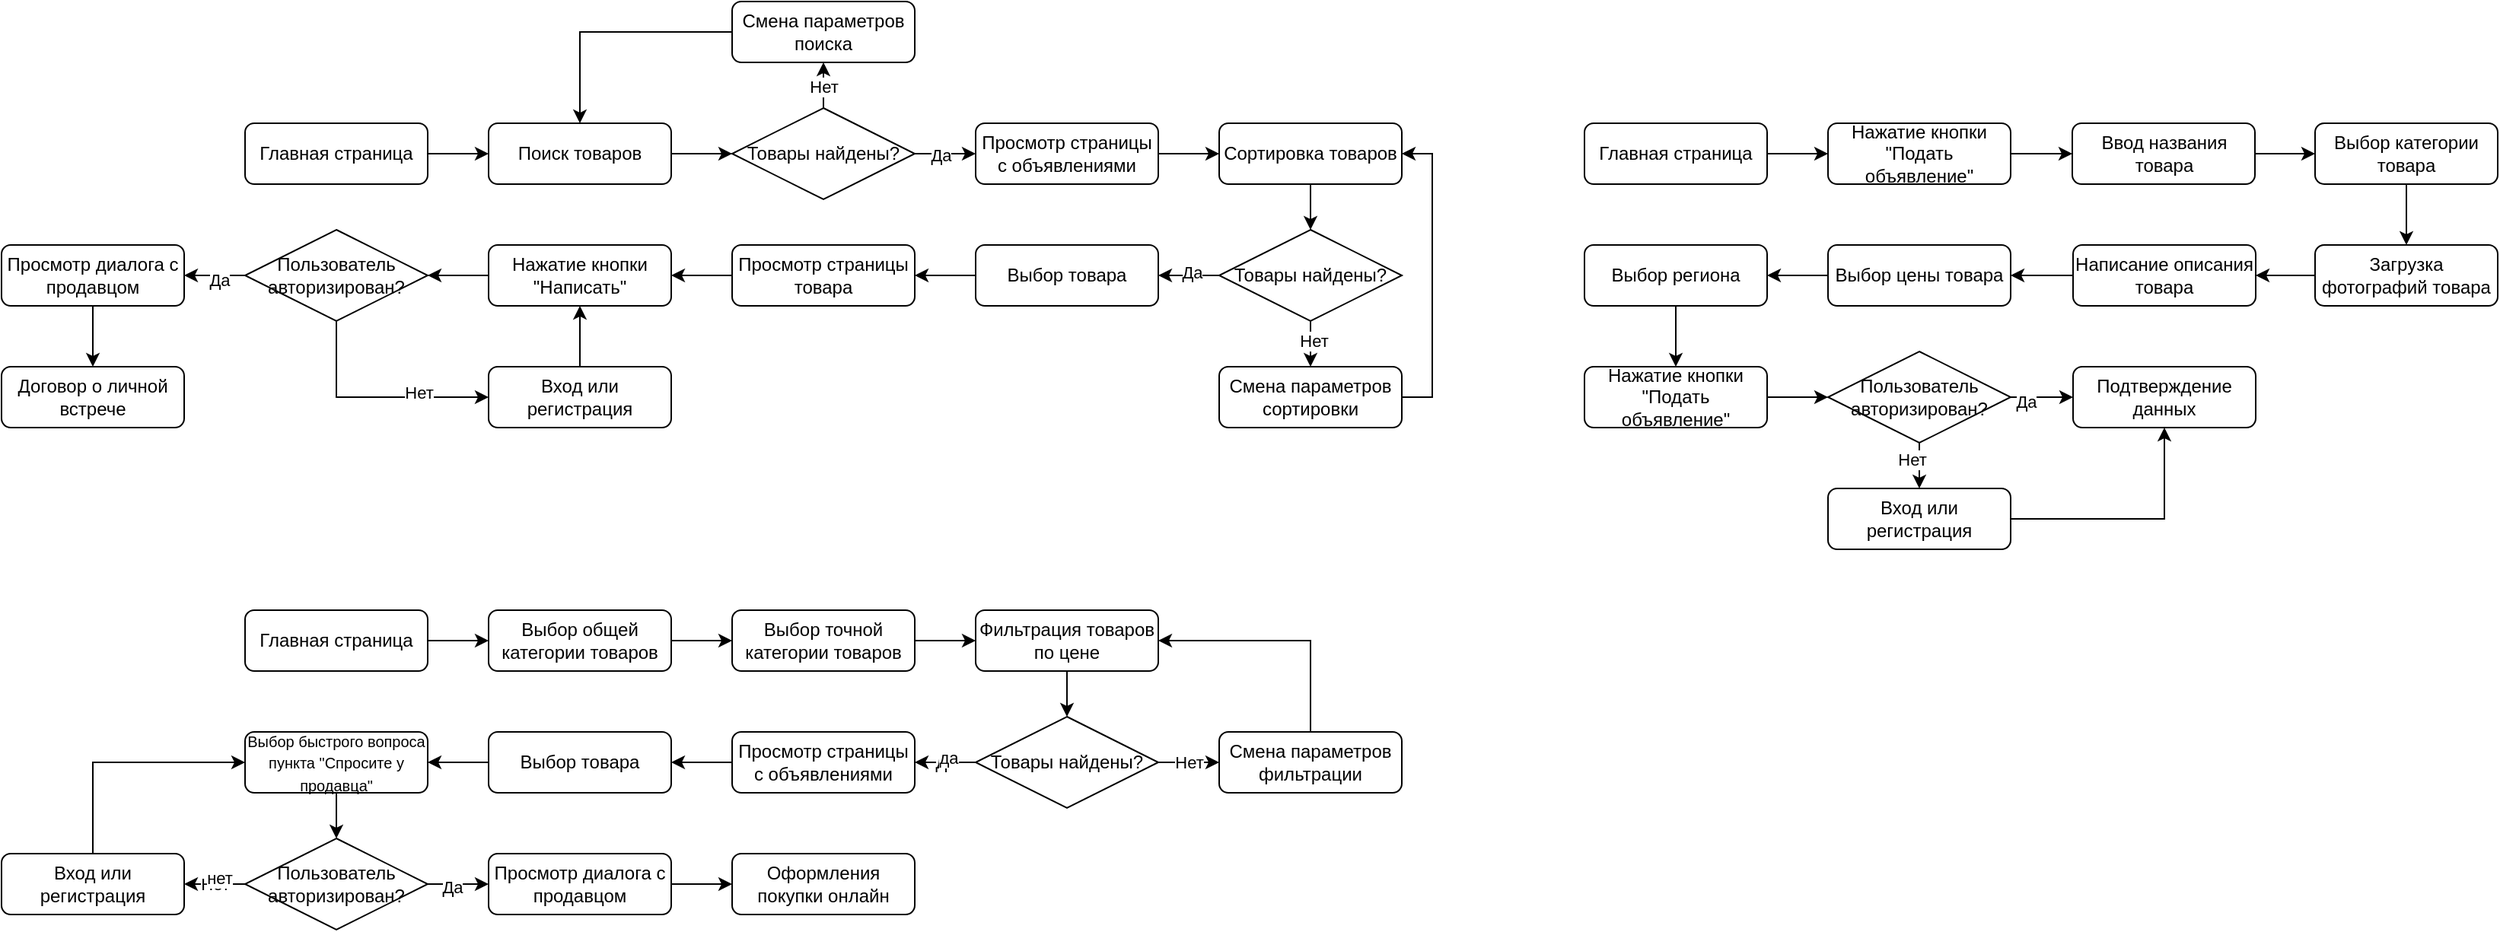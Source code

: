 <mxfile version="26.1.0">
  <diagram id="C5RBs43oDa-KdzZeNtuy" name="Page-1">
    <mxGraphModel dx="2062" dy="665" grid="1" gridSize="10" guides="1" tooltips="1" connect="1" arrows="1" fold="1" page="1" pageScale="1" pageWidth="827" pageHeight="1169" math="0" shadow="0">
      <root>
        <mxCell id="WIyWlLk6GJQsqaUBKTNV-0" />
        <mxCell id="WIyWlLk6GJQsqaUBKTNV-1" parent="WIyWlLk6GJQsqaUBKTNV-0" />
        <mxCell id="DlghnV1sn_fekvTvnl19-25" style="edgeStyle=orthogonalEdgeStyle;rounded=0;orthogonalLoop=1;jettySize=auto;html=1;exitX=1;exitY=0.5;exitDx=0;exitDy=0;entryX=0;entryY=0.5;entryDx=0;entryDy=0;" edge="1" parent="WIyWlLk6GJQsqaUBKTNV-1" source="WIyWlLk6GJQsqaUBKTNV-3" target="DlghnV1sn_fekvTvnl19-0">
          <mxGeometry relative="1" as="geometry" />
        </mxCell>
        <mxCell id="WIyWlLk6GJQsqaUBKTNV-3" value="Главная страница" style="rounded=1;whiteSpace=wrap;html=1;fontSize=12;glass=0;strokeWidth=1;shadow=0;" parent="WIyWlLk6GJQsqaUBKTNV-1" vertex="1">
          <mxGeometry x="40" y="360" width="120" height="40" as="geometry" />
        </mxCell>
        <mxCell id="DlghnV1sn_fekvTvnl19-35" style="edgeStyle=orthogonalEdgeStyle;rounded=0;orthogonalLoop=1;jettySize=auto;html=1;exitX=1;exitY=0.5;exitDx=0;exitDy=0;entryX=0;entryY=0.5;entryDx=0;entryDy=0;" edge="1" parent="WIyWlLk6GJQsqaUBKTNV-1" source="DlghnV1sn_fekvTvnl19-0" target="DlghnV1sn_fekvTvnl19-28">
          <mxGeometry relative="1" as="geometry" />
        </mxCell>
        <mxCell id="DlghnV1sn_fekvTvnl19-0" value="Поиск товаров" style="rounded=1;whiteSpace=wrap;html=1;fontSize=12;glass=0;strokeWidth=1;shadow=0;" vertex="1" parent="WIyWlLk6GJQsqaUBKTNV-1">
          <mxGeometry x="200" y="360" width="120" height="40" as="geometry" />
        </mxCell>
        <mxCell id="DlghnV1sn_fekvTvnl19-37" style="edgeStyle=orthogonalEdgeStyle;rounded=0;orthogonalLoop=1;jettySize=auto;html=1;exitX=1;exitY=0.5;exitDx=0;exitDy=0;entryX=0;entryY=0.5;entryDx=0;entryDy=0;" edge="1" parent="WIyWlLk6GJQsqaUBKTNV-1" source="DlghnV1sn_fekvTvnl19-1" target="DlghnV1sn_fekvTvnl19-2">
          <mxGeometry relative="1" as="geometry" />
        </mxCell>
        <mxCell id="DlghnV1sn_fekvTvnl19-1" value="Просмотр страницы с объявлениями" style="rounded=1;whiteSpace=wrap;html=1;fontSize=12;glass=0;strokeWidth=1;shadow=0;" vertex="1" parent="WIyWlLk6GJQsqaUBKTNV-1">
          <mxGeometry x="520" y="360" width="120" height="40" as="geometry" />
        </mxCell>
        <mxCell id="DlghnV1sn_fekvTvnl19-39" style="edgeStyle=orthogonalEdgeStyle;rounded=0;orthogonalLoop=1;jettySize=auto;html=1;exitX=0.5;exitY=1;exitDx=0;exitDy=0;entryX=0.5;entryY=0;entryDx=0;entryDy=0;" edge="1" parent="WIyWlLk6GJQsqaUBKTNV-1" source="DlghnV1sn_fekvTvnl19-2" target="DlghnV1sn_fekvTvnl19-38">
          <mxGeometry relative="1" as="geometry" />
        </mxCell>
        <mxCell id="DlghnV1sn_fekvTvnl19-2" value="Сортировка товаров" style="rounded=1;whiteSpace=wrap;html=1;fontSize=12;glass=0;strokeWidth=1;shadow=0;" vertex="1" parent="WIyWlLk6GJQsqaUBKTNV-1">
          <mxGeometry x="680" y="360" width="120" height="40" as="geometry" />
        </mxCell>
        <mxCell id="DlghnV1sn_fekvTvnl19-46" style="edgeStyle=orthogonalEdgeStyle;rounded=0;orthogonalLoop=1;jettySize=auto;html=1;exitX=0;exitY=0.5;exitDx=0;exitDy=0;entryX=1;entryY=0.5;entryDx=0;entryDy=0;" edge="1" parent="WIyWlLk6GJQsqaUBKTNV-1" source="DlghnV1sn_fekvTvnl19-3" target="DlghnV1sn_fekvTvnl19-4">
          <mxGeometry relative="1" as="geometry" />
        </mxCell>
        <mxCell id="DlghnV1sn_fekvTvnl19-3" value="Выбор товара" style="rounded=1;whiteSpace=wrap;html=1;fontSize=12;glass=0;strokeWidth=1;shadow=0;" vertex="1" parent="WIyWlLk6GJQsqaUBKTNV-1">
          <mxGeometry x="520" y="440" width="120" height="40" as="geometry" />
        </mxCell>
        <mxCell id="DlghnV1sn_fekvTvnl19-47" style="edgeStyle=orthogonalEdgeStyle;rounded=0;orthogonalLoop=1;jettySize=auto;html=1;exitX=0;exitY=0.5;exitDx=0;exitDy=0;entryX=1;entryY=0.5;entryDx=0;entryDy=0;" edge="1" parent="WIyWlLk6GJQsqaUBKTNV-1" source="DlghnV1sn_fekvTvnl19-4" target="DlghnV1sn_fekvTvnl19-6">
          <mxGeometry relative="1" as="geometry" />
        </mxCell>
        <mxCell id="DlghnV1sn_fekvTvnl19-4" value="Просмотр страницы товара" style="rounded=1;whiteSpace=wrap;html=1;fontSize=12;glass=0;strokeWidth=1;shadow=0;" vertex="1" parent="WIyWlLk6GJQsqaUBKTNV-1">
          <mxGeometry x="360" y="440" width="120" height="40" as="geometry" />
        </mxCell>
        <mxCell id="DlghnV1sn_fekvTvnl19-49" style="edgeStyle=orthogonalEdgeStyle;rounded=0;orthogonalLoop=1;jettySize=auto;html=1;exitX=0;exitY=0.5;exitDx=0;exitDy=0;entryX=1;entryY=0.5;entryDx=0;entryDy=0;" edge="1" parent="WIyWlLk6GJQsqaUBKTNV-1" source="DlghnV1sn_fekvTvnl19-6" target="DlghnV1sn_fekvTvnl19-48">
          <mxGeometry relative="1" as="geometry" />
        </mxCell>
        <mxCell id="DlghnV1sn_fekvTvnl19-6" value="Нажатие кнопки &quot;Написать&quot;" style="rounded=1;whiteSpace=wrap;html=1;fontSize=12;glass=0;strokeWidth=1;shadow=0;" vertex="1" parent="WIyWlLk6GJQsqaUBKTNV-1">
          <mxGeometry x="200" y="440" width="120" height="40" as="geometry" />
        </mxCell>
        <mxCell id="DlghnV1sn_fekvTvnl19-50" style="edgeStyle=orthogonalEdgeStyle;rounded=0;orthogonalLoop=1;jettySize=auto;html=1;exitX=0.5;exitY=0;exitDx=0;exitDy=0;entryX=0.5;entryY=1;entryDx=0;entryDy=0;" edge="1" parent="WIyWlLk6GJQsqaUBKTNV-1" source="DlghnV1sn_fekvTvnl19-7" target="DlghnV1sn_fekvTvnl19-6">
          <mxGeometry relative="1" as="geometry" />
        </mxCell>
        <mxCell id="DlghnV1sn_fekvTvnl19-7" value="Вход или регистрация" style="rounded=1;whiteSpace=wrap;html=1;fontSize=12;glass=0;strokeWidth=1;shadow=0;" vertex="1" parent="WIyWlLk6GJQsqaUBKTNV-1">
          <mxGeometry x="200" y="520" width="120" height="40" as="geometry" />
        </mxCell>
        <mxCell id="DlghnV1sn_fekvTvnl19-55" style="edgeStyle=orthogonalEdgeStyle;rounded=0;orthogonalLoop=1;jettySize=auto;html=1;exitX=0.5;exitY=1;exitDx=0;exitDy=0;entryX=0.5;entryY=0;entryDx=0;entryDy=0;" edge="1" parent="WIyWlLk6GJQsqaUBKTNV-1" source="DlghnV1sn_fekvTvnl19-10" target="DlghnV1sn_fekvTvnl19-11">
          <mxGeometry relative="1" as="geometry" />
        </mxCell>
        <mxCell id="DlghnV1sn_fekvTvnl19-10" value="Просмотр диалога с продавцом" style="rounded=1;whiteSpace=wrap;html=1;fontSize=12;glass=0;strokeWidth=1;shadow=0;" vertex="1" parent="WIyWlLk6GJQsqaUBKTNV-1">
          <mxGeometry x="-120" y="440" width="120" height="40" as="geometry" />
        </mxCell>
        <mxCell id="DlghnV1sn_fekvTvnl19-11" value="Договор о личной встрече" style="rounded=1;whiteSpace=wrap;html=1;fontSize=12;glass=0;strokeWidth=1;shadow=0;" vertex="1" parent="WIyWlLk6GJQsqaUBKTNV-1">
          <mxGeometry x="-120" y="520" width="120" height="40" as="geometry" />
        </mxCell>
        <mxCell id="DlghnV1sn_fekvTvnl19-31" style="edgeStyle=orthogonalEdgeStyle;rounded=0;orthogonalLoop=1;jettySize=auto;html=1;exitX=0.5;exitY=0;exitDx=0;exitDy=0;entryX=0.5;entryY=1;entryDx=0;entryDy=0;" edge="1" parent="WIyWlLk6GJQsqaUBKTNV-1" source="DlghnV1sn_fekvTvnl19-28" target="DlghnV1sn_fekvTvnl19-30">
          <mxGeometry relative="1" as="geometry" />
        </mxCell>
        <mxCell id="DlghnV1sn_fekvTvnl19-32" value="Нет" style="edgeLabel;html=1;align=center;verticalAlign=middle;resizable=0;points=[];" vertex="1" connectable="0" parent="DlghnV1sn_fekvTvnl19-31">
          <mxGeometry x="-0.04" relative="1" as="geometry">
            <mxPoint as="offset" />
          </mxGeometry>
        </mxCell>
        <mxCell id="DlghnV1sn_fekvTvnl19-33" style="edgeStyle=orthogonalEdgeStyle;rounded=0;orthogonalLoop=1;jettySize=auto;html=1;exitX=1;exitY=0.5;exitDx=0;exitDy=0;" edge="1" parent="WIyWlLk6GJQsqaUBKTNV-1" source="DlghnV1sn_fekvTvnl19-28" target="DlghnV1sn_fekvTvnl19-1">
          <mxGeometry relative="1" as="geometry" />
        </mxCell>
        <mxCell id="DlghnV1sn_fekvTvnl19-34" value="Да" style="edgeLabel;html=1;align=center;verticalAlign=middle;resizable=0;points=[];" vertex="1" connectable="0" parent="DlghnV1sn_fekvTvnl19-33">
          <mxGeometry x="-0.18" y="-1" relative="1" as="geometry">
            <mxPoint as="offset" />
          </mxGeometry>
        </mxCell>
        <mxCell id="DlghnV1sn_fekvTvnl19-28" value="Товары найдены?" style="rhombus;whiteSpace=wrap;html=1;" vertex="1" parent="WIyWlLk6GJQsqaUBKTNV-1">
          <mxGeometry x="360" y="350" width="120" height="60" as="geometry" />
        </mxCell>
        <mxCell id="DlghnV1sn_fekvTvnl19-36" style="edgeStyle=orthogonalEdgeStyle;rounded=0;orthogonalLoop=1;jettySize=auto;html=1;exitX=0;exitY=0.5;exitDx=0;exitDy=0;entryX=0.5;entryY=0;entryDx=0;entryDy=0;" edge="1" parent="WIyWlLk6GJQsqaUBKTNV-1" source="DlghnV1sn_fekvTvnl19-30" target="DlghnV1sn_fekvTvnl19-0">
          <mxGeometry relative="1" as="geometry" />
        </mxCell>
        <mxCell id="DlghnV1sn_fekvTvnl19-30" value="Смена параметров поиска" style="rounded=1;whiteSpace=wrap;html=1;fontSize=12;glass=0;strokeWidth=1;shadow=0;" vertex="1" parent="WIyWlLk6GJQsqaUBKTNV-1">
          <mxGeometry x="360" y="280" width="120" height="40" as="geometry" />
        </mxCell>
        <mxCell id="DlghnV1sn_fekvTvnl19-40" style="edgeStyle=orthogonalEdgeStyle;rounded=0;orthogonalLoop=1;jettySize=auto;html=1;exitX=0;exitY=0.5;exitDx=0;exitDy=0;entryX=1;entryY=0.5;entryDx=0;entryDy=0;" edge="1" parent="WIyWlLk6GJQsqaUBKTNV-1" source="DlghnV1sn_fekvTvnl19-38" target="DlghnV1sn_fekvTvnl19-3">
          <mxGeometry relative="1" as="geometry" />
        </mxCell>
        <mxCell id="DlghnV1sn_fekvTvnl19-41" value="Да" style="edgeLabel;html=1;align=center;verticalAlign=middle;resizable=0;points=[];" vertex="1" connectable="0" parent="DlghnV1sn_fekvTvnl19-40">
          <mxGeometry x="-0.07" y="-2" relative="1" as="geometry">
            <mxPoint as="offset" />
          </mxGeometry>
        </mxCell>
        <mxCell id="DlghnV1sn_fekvTvnl19-43" style="edgeStyle=orthogonalEdgeStyle;rounded=0;orthogonalLoop=1;jettySize=auto;html=1;exitX=0.5;exitY=1;exitDx=0;exitDy=0;entryX=0.5;entryY=0;entryDx=0;entryDy=0;" edge="1" parent="WIyWlLk6GJQsqaUBKTNV-1" source="DlghnV1sn_fekvTvnl19-38" target="DlghnV1sn_fekvTvnl19-42">
          <mxGeometry relative="1" as="geometry" />
        </mxCell>
        <mxCell id="DlghnV1sn_fekvTvnl19-44" value="Нет" style="edgeLabel;html=1;align=center;verticalAlign=middle;resizable=0;points=[];" vertex="1" connectable="0" parent="DlghnV1sn_fekvTvnl19-43">
          <mxGeometry x="-0.16" y="2" relative="1" as="geometry">
            <mxPoint as="offset" />
          </mxGeometry>
        </mxCell>
        <mxCell id="DlghnV1sn_fekvTvnl19-38" value="Товары найдены?" style="rhombus;whiteSpace=wrap;html=1;" vertex="1" parent="WIyWlLk6GJQsqaUBKTNV-1">
          <mxGeometry x="680" y="430" width="120" height="60" as="geometry" />
        </mxCell>
        <mxCell id="DlghnV1sn_fekvTvnl19-45" style="edgeStyle=orthogonalEdgeStyle;rounded=0;orthogonalLoop=1;jettySize=auto;html=1;exitX=1;exitY=0.5;exitDx=0;exitDy=0;entryX=1;entryY=0.5;entryDx=0;entryDy=0;" edge="1" parent="WIyWlLk6GJQsqaUBKTNV-1" source="DlghnV1sn_fekvTvnl19-42" target="DlghnV1sn_fekvTvnl19-2">
          <mxGeometry relative="1" as="geometry" />
        </mxCell>
        <mxCell id="DlghnV1sn_fekvTvnl19-42" value="Смена параметров сортировки" style="rounded=1;whiteSpace=wrap;html=1;fontSize=12;glass=0;strokeWidth=1;shadow=0;" vertex="1" parent="WIyWlLk6GJQsqaUBKTNV-1">
          <mxGeometry x="680" y="520" width="120" height="40" as="geometry" />
        </mxCell>
        <mxCell id="DlghnV1sn_fekvTvnl19-51" style="edgeStyle=orthogonalEdgeStyle;rounded=0;orthogonalLoop=1;jettySize=auto;html=1;exitX=0.5;exitY=1;exitDx=0;exitDy=0;entryX=0;entryY=0.5;entryDx=0;entryDy=0;" edge="1" parent="WIyWlLk6GJQsqaUBKTNV-1" source="DlghnV1sn_fekvTvnl19-48" target="DlghnV1sn_fekvTvnl19-7">
          <mxGeometry relative="1" as="geometry" />
        </mxCell>
        <mxCell id="DlghnV1sn_fekvTvnl19-52" value="Нет" style="edgeLabel;html=1;align=center;verticalAlign=middle;resizable=0;points=[];" vertex="1" connectable="0" parent="DlghnV1sn_fekvTvnl19-51">
          <mxGeometry x="0.379" y="3" relative="1" as="geometry">
            <mxPoint as="offset" />
          </mxGeometry>
        </mxCell>
        <mxCell id="DlghnV1sn_fekvTvnl19-54" style="edgeStyle=orthogonalEdgeStyle;rounded=0;orthogonalLoop=1;jettySize=auto;html=1;exitX=0;exitY=0.5;exitDx=0;exitDy=0;entryX=1;entryY=0.5;entryDx=0;entryDy=0;" edge="1" parent="WIyWlLk6GJQsqaUBKTNV-1" source="DlghnV1sn_fekvTvnl19-48" target="DlghnV1sn_fekvTvnl19-10">
          <mxGeometry relative="1" as="geometry" />
        </mxCell>
        <mxCell id="DlghnV1sn_fekvTvnl19-56" value="Да" style="edgeLabel;html=1;align=center;verticalAlign=middle;resizable=0;points=[];" vertex="1" connectable="0" parent="DlghnV1sn_fekvTvnl19-54">
          <mxGeometry x="-0.159" y="3" relative="1" as="geometry">
            <mxPoint as="offset" />
          </mxGeometry>
        </mxCell>
        <mxCell id="DlghnV1sn_fekvTvnl19-48" value="Пользователь авторизирован?" style="rhombus;whiteSpace=wrap;html=1;" vertex="1" parent="WIyWlLk6GJQsqaUBKTNV-1">
          <mxGeometry x="40" y="430" width="120" height="60" as="geometry" />
        </mxCell>
        <mxCell id="DlghnV1sn_fekvTvnl19-73" style="edgeStyle=orthogonalEdgeStyle;rounded=0;orthogonalLoop=1;jettySize=auto;html=1;exitX=1;exitY=0.5;exitDx=0;exitDy=0;entryX=0;entryY=0.5;entryDx=0;entryDy=0;" edge="1" parent="WIyWlLk6GJQsqaUBKTNV-1" source="DlghnV1sn_fekvTvnl19-57" target="DlghnV1sn_fekvTvnl19-58">
          <mxGeometry relative="1" as="geometry" />
        </mxCell>
        <mxCell id="DlghnV1sn_fekvTvnl19-57" value="Главная страница" style="rounded=1;whiteSpace=wrap;html=1;fontSize=12;glass=0;strokeWidth=1;shadow=0;" vertex="1" parent="WIyWlLk6GJQsqaUBKTNV-1">
          <mxGeometry x="40" y="680" width="120" height="40" as="geometry" />
        </mxCell>
        <mxCell id="DlghnV1sn_fekvTvnl19-74" style="edgeStyle=orthogonalEdgeStyle;rounded=0;orthogonalLoop=1;jettySize=auto;html=1;exitX=1;exitY=0.5;exitDx=0;exitDy=0;entryX=0;entryY=0.5;entryDx=0;entryDy=0;" edge="1" parent="WIyWlLk6GJQsqaUBKTNV-1" source="DlghnV1sn_fekvTvnl19-58" target="DlghnV1sn_fekvTvnl19-59">
          <mxGeometry relative="1" as="geometry" />
        </mxCell>
        <mxCell id="DlghnV1sn_fekvTvnl19-58" value="Выбор общей категории товаров" style="rounded=1;whiteSpace=wrap;html=1;fontSize=12;glass=0;strokeWidth=1;shadow=0;" vertex="1" parent="WIyWlLk6GJQsqaUBKTNV-1">
          <mxGeometry x="200" y="680" width="120" height="40" as="geometry" />
        </mxCell>
        <mxCell id="DlghnV1sn_fekvTvnl19-75" style="edgeStyle=orthogonalEdgeStyle;rounded=0;orthogonalLoop=1;jettySize=auto;html=1;exitX=1;exitY=0.5;exitDx=0;exitDy=0;entryX=0;entryY=0.5;entryDx=0;entryDy=0;" edge="1" parent="WIyWlLk6GJQsqaUBKTNV-1" source="DlghnV1sn_fekvTvnl19-59" target="DlghnV1sn_fekvTvnl19-61">
          <mxGeometry relative="1" as="geometry" />
        </mxCell>
        <mxCell id="DlghnV1sn_fekvTvnl19-59" value="Выбор точной категории товаров" style="rounded=1;whiteSpace=wrap;html=1;fontSize=12;glass=0;strokeWidth=1;shadow=0;" vertex="1" parent="WIyWlLk6GJQsqaUBKTNV-1">
          <mxGeometry x="360" y="680" width="120" height="40" as="geometry" />
        </mxCell>
        <mxCell id="DlghnV1sn_fekvTvnl19-76" style="edgeStyle=orthogonalEdgeStyle;rounded=0;orthogonalLoop=1;jettySize=auto;html=1;exitX=0.5;exitY=1;exitDx=0;exitDy=0;entryX=0.5;entryY=0;entryDx=0;entryDy=0;" edge="1" parent="WIyWlLk6GJQsqaUBKTNV-1" source="DlghnV1sn_fekvTvnl19-61" target="DlghnV1sn_fekvTvnl19-62">
          <mxGeometry relative="1" as="geometry" />
        </mxCell>
        <mxCell id="DlghnV1sn_fekvTvnl19-61" value="Фильтрация товаров по цене" style="rounded=1;whiteSpace=wrap;html=1;fontSize=12;glass=0;strokeWidth=1;shadow=0;" vertex="1" parent="WIyWlLk6GJQsqaUBKTNV-1">
          <mxGeometry x="520" y="680" width="120" height="40" as="geometry" />
        </mxCell>
        <mxCell id="DlghnV1sn_fekvTvnl19-77" value="Нет" style="edgeStyle=orthogonalEdgeStyle;rounded=0;orthogonalLoop=1;jettySize=auto;html=1;exitX=1;exitY=0.5;exitDx=0;exitDy=0;entryX=0;entryY=0.5;entryDx=0;entryDy=0;" edge="1" parent="WIyWlLk6GJQsqaUBKTNV-1" source="DlghnV1sn_fekvTvnl19-62" target="DlghnV1sn_fekvTvnl19-63">
          <mxGeometry relative="1" as="geometry" />
        </mxCell>
        <mxCell id="DlghnV1sn_fekvTvnl19-79" value="Да" style="edgeStyle=orthogonalEdgeStyle;rounded=0;orthogonalLoop=1;jettySize=auto;html=1;exitX=0;exitY=0.5;exitDx=0;exitDy=0;" edge="1" parent="WIyWlLk6GJQsqaUBKTNV-1" source="DlghnV1sn_fekvTvnl19-62" target="DlghnV1sn_fekvTvnl19-66">
          <mxGeometry relative="1" as="geometry" />
        </mxCell>
        <mxCell id="DlghnV1sn_fekvTvnl19-80" value="да" style="edgeLabel;html=1;align=center;verticalAlign=middle;resizable=0;points=[];" vertex="1" connectable="0" parent="DlghnV1sn_fekvTvnl19-79">
          <mxGeometry x="-0.029" y="-3" relative="1" as="geometry">
            <mxPoint x="1" as="offset" />
          </mxGeometry>
        </mxCell>
        <mxCell id="DlghnV1sn_fekvTvnl19-62" value="Товары найдены?" style="rhombus;whiteSpace=wrap;html=1;" vertex="1" parent="WIyWlLk6GJQsqaUBKTNV-1">
          <mxGeometry x="520" y="750" width="120" height="60" as="geometry" />
        </mxCell>
        <mxCell id="DlghnV1sn_fekvTvnl19-78" style="edgeStyle=orthogonalEdgeStyle;rounded=0;orthogonalLoop=1;jettySize=auto;html=1;exitX=0.5;exitY=0;exitDx=0;exitDy=0;entryX=1;entryY=0.5;entryDx=0;entryDy=0;" edge="1" parent="WIyWlLk6GJQsqaUBKTNV-1" source="DlghnV1sn_fekvTvnl19-63" target="DlghnV1sn_fekvTvnl19-61">
          <mxGeometry relative="1" as="geometry" />
        </mxCell>
        <mxCell id="DlghnV1sn_fekvTvnl19-63" value="Смена параметров фильтрации" style="rounded=1;whiteSpace=wrap;html=1;fontSize=12;glass=0;strokeWidth=1;shadow=0;" vertex="1" parent="WIyWlLk6GJQsqaUBKTNV-1">
          <mxGeometry x="680" y="760" width="120" height="40" as="geometry" />
        </mxCell>
        <mxCell id="DlghnV1sn_fekvTvnl19-81" style="edgeStyle=orthogonalEdgeStyle;rounded=0;orthogonalLoop=1;jettySize=auto;html=1;exitX=0;exitY=0.5;exitDx=0;exitDy=0;entryX=1;entryY=0.5;entryDx=0;entryDy=0;" edge="1" parent="WIyWlLk6GJQsqaUBKTNV-1" source="DlghnV1sn_fekvTvnl19-66" target="DlghnV1sn_fekvTvnl19-67">
          <mxGeometry relative="1" as="geometry" />
        </mxCell>
        <mxCell id="DlghnV1sn_fekvTvnl19-66" value="Просмотр страницы с объявлениями" style="rounded=1;whiteSpace=wrap;html=1;fontSize=12;glass=0;strokeWidth=1;shadow=0;" vertex="1" parent="WIyWlLk6GJQsqaUBKTNV-1">
          <mxGeometry x="360" y="760" width="120" height="40" as="geometry" />
        </mxCell>
        <mxCell id="DlghnV1sn_fekvTvnl19-82" style="edgeStyle=orthogonalEdgeStyle;rounded=0;orthogonalLoop=1;jettySize=auto;html=1;exitX=0;exitY=0.5;exitDx=0;exitDy=0;entryX=1;entryY=0.5;entryDx=0;entryDy=0;" edge="1" parent="WIyWlLk6GJQsqaUBKTNV-1" source="DlghnV1sn_fekvTvnl19-67" target="DlghnV1sn_fekvTvnl19-68">
          <mxGeometry relative="1" as="geometry" />
        </mxCell>
        <mxCell id="DlghnV1sn_fekvTvnl19-67" value="Выбор товара" style="rounded=1;whiteSpace=wrap;html=1;fontSize=12;glass=0;strokeWidth=1;shadow=0;" vertex="1" parent="WIyWlLk6GJQsqaUBKTNV-1">
          <mxGeometry x="200" y="760" width="120" height="40" as="geometry" />
        </mxCell>
        <mxCell id="DlghnV1sn_fekvTvnl19-83" style="edgeStyle=orthogonalEdgeStyle;rounded=0;orthogonalLoop=1;jettySize=auto;html=1;exitX=0.5;exitY=1;exitDx=0;exitDy=0;entryX=0.5;entryY=0;entryDx=0;entryDy=0;" edge="1" parent="WIyWlLk6GJQsqaUBKTNV-1" source="DlghnV1sn_fekvTvnl19-68" target="DlghnV1sn_fekvTvnl19-69">
          <mxGeometry relative="1" as="geometry" />
        </mxCell>
        <mxCell id="DlghnV1sn_fekvTvnl19-68" value="&lt;font style=&quot;font-size: 10px;&quot;&gt;Выбор быстрого вопроса пункта &quot;Спросите у продавца&quot;&lt;/font&gt;" style="rounded=1;whiteSpace=wrap;html=1;fontSize=12;glass=0;strokeWidth=1;shadow=0;" vertex="1" parent="WIyWlLk6GJQsqaUBKTNV-1">
          <mxGeometry x="40" y="760" width="120" height="40" as="geometry" />
        </mxCell>
        <mxCell id="DlghnV1sn_fekvTvnl19-84" value="Нет" style="edgeStyle=orthogonalEdgeStyle;rounded=0;orthogonalLoop=1;jettySize=auto;html=1;exitX=0;exitY=0.5;exitDx=0;exitDy=0;entryX=1;entryY=0.5;entryDx=0;entryDy=0;" edge="1" parent="WIyWlLk6GJQsqaUBKTNV-1" source="DlghnV1sn_fekvTvnl19-69" target="DlghnV1sn_fekvTvnl19-70">
          <mxGeometry relative="1" as="geometry" />
        </mxCell>
        <mxCell id="DlghnV1sn_fekvTvnl19-86" value="нет" style="edgeLabel;html=1;align=center;verticalAlign=middle;resizable=0;points=[];" vertex="1" connectable="0" parent="DlghnV1sn_fekvTvnl19-84">
          <mxGeometry x="-0.206" y="-4" relative="1" as="geometry">
            <mxPoint x="-1" as="offset" />
          </mxGeometry>
        </mxCell>
        <mxCell id="DlghnV1sn_fekvTvnl19-87" style="edgeStyle=orthogonalEdgeStyle;rounded=0;orthogonalLoop=1;jettySize=auto;html=1;exitX=1;exitY=0.5;exitDx=0;exitDy=0;entryX=0;entryY=0.5;entryDx=0;entryDy=0;" edge="1" parent="WIyWlLk6GJQsqaUBKTNV-1" source="DlghnV1sn_fekvTvnl19-69" target="DlghnV1sn_fekvTvnl19-71">
          <mxGeometry relative="1" as="geometry">
            <Array as="points">
              <mxPoint x="180" y="860" />
              <mxPoint x="180" y="860" />
            </Array>
          </mxGeometry>
        </mxCell>
        <mxCell id="DlghnV1sn_fekvTvnl19-88" value="Да" style="edgeLabel;html=1;align=center;verticalAlign=middle;resizable=0;points=[];" vertex="1" connectable="0" parent="DlghnV1sn_fekvTvnl19-87">
          <mxGeometry x="-0.147" y="-2" relative="1" as="geometry">
            <mxPoint x="-1" as="offset" />
          </mxGeometry>
        </mxCell>
        <mxCell id="DlghnV1sn_fekvTvnl19-69" value="Пользователь авторизирован?" style="rhombus;whiteSpace=wrap;html=1;" vertex="1" parent="WIyWlLk6GJQsqaUBKTNV-1">
          <mxGeometry x="40" y="830" width="120" height="60" as="geometry" />
        </mxCell>
        <mxCell id="DlghnV1sn_fekvTvnl19-85" style="edgeStyle=orthogonalEdgeStyle;rounded=0;orthogonalLoop=1;jettySize=auto;html=1;exitX=0.5;exitY=0;exitDx=0;exitDy=0;entryX=0;entryY=0.5;entryDx=0;entryDy=0;" edge="1" parent="WIyWlLk6GJQsqaUBKTNV-1" source="DlghnV1sn_fekvTvnl19-70" target="DlghnV1sn_fekvTvnl19-68">
          <mxGeometry relative="1" as="geometry" />
        </mxCell>
        <mxCell id="DlghnV1sn_fekvTvnl19-70" value="Вход или регистрация" style="rounded=1;whiteSpace=wrap;html=1;fontSize=12;glass=0;strokeWidth=1;shadow=0;" vertex="1" parent="WIyWlLk6GJQsqaUBKTNV-1">
          <mxGeometry x="-120" y="840" width="120" height="40" as="geometry" />
        </mxCell>
        <mxCell id="DlghnV1sn_fekvTvnl19-89" style="edgeStyle=orthogonalEdgeStyle;rounded=0;orthogonalLoop=1;jettySize=auto;html=1;exitX=1;exitY=0.5;exitDx=0;exitDy=0;" edge="1" parent="WIyWlLk6GJQsqaUBKTNV-1" source="DlghnV1sn_fekvTvnl19-71" target="DlghnV1sn_fekvTvnl19-72">
          <mxGeometry relative="1" as="geometry" />
        </mxCell>
        <mxCell id="DlghnV1sn_fekvTvnl19-71" value="Просмотр диалога с продавцом" style="rounded=1;whiteSpace=wrap;html=1;fontSize=12;glass=0;strokeWidth=1;shadow=0;" vertex="1" parent="WIyWlLk6GJQsqaUBKTNV-1">
          <mxGeometry x="200" y="840" width="120" height="40" as="geometry" />
        </mxCell>
        <mxCell id="DlghnV1sn_fekvTvnl19-72" value="Оформления покупки онлайн" style="rounded=1;whiteSpace=wrap;html=1;fontSize=12;glass=0;strokeWidth=1;shadow=0;" vertex="1" parent="WIyWlLk6GJQsqaUBKTNV-1">
          <mxGeometry x="360" y="840" width="120" height="40" as="geometry" />
        </mxCell>
        <mxCell id="DlghnV1sn_fekvTvnl19-102" style="edgeStyle=orthogonalEdgeStyle;rounded=0;orthogonalLoop=1;jettySize=auto;html=1;exitX=1;exitY=0.5;exitDx=0;exitDy=0;entryX=0;entryY=0.5;entryDx=0;entryDy=0;" edge="1" parent="WIyWlLk6GJQsqaUBKTNV-1" source="DlghnV1sn_fekvTvnl19-90" target="DlghnV1sn_fekvTvnl19-91">
          <mxGeometry relative="1" as="geometry" />
        </mxCell>
        <mxCell id="DlghnV1sn_fekvTvnl19-90" value="Главная страница" style="rounded=1;whiteSpace=wrap;html=1;fontSize=12;glass=0;strokeWidth=1;shadow=0;" vertex="1" parent="WIyWlLk6GJQsqaUBKTNV-1">
          <mxGeometry x="920" y="360" width="120" height="40" as="geometry" />
        </mxCell>
        <mxCell id="DlghnV1sn_fekvTvnl19-103" style="edgeStyle=orthogonalEdgeStyle;rounded=0;orthogonalLoop=1;jettySize=auto;html=1;exitX=1;exitY=0.5;exitDx=0;exitDy=0;entryX=0;entryY=0.5;entryDx=0;entryDy=0;" edge="1" parent="WIyWlLk6GJQsqaUBKTNV-1" source="DlghnV1sn_fekvTvnl19-91" target="DlghnV1sn_fekvTvnl19-92">
          <mxGeometry relative="1" as="geometry" />
        </mxCell>
        <mxCell id="DlghnV1sn_fekvTvnl19-91" value="Нажатие кнопки &quot;Подать объявление&quot;" style="rounded=1;whiteSpace=wrap;html=1;fontSize=12;glass=0;strokeWidth=1;shadow=0;" vertex="1" parent="WIyWlLk6GJQsqaUBKTNV-1">
          <mxGeometry x="1080" y="360" width="120" height="40" as="geometry" />
        </mxCell>
        <mxCell id="DlghnV1sn_fekvTvnl19-104" style="edgeStyle=orthogonalEdgeStyle;rounded=0;orthogonalLoop=1;jettySize=auto;html=1;exitX=1;exitY=0.5;exitDx=0;exitDy=0;entryX=0;entryY=0.5;entryDx=0;entryDy=0;" edge="1" parent="WIyWlLk6GJQsqaUBKTNV-1" source="DlghnV1sn_fekvTvnl19-92" target="DlghnV1sn_fekvTvnl19-93">
          <mxGeometry relative="1" as="geometry" />
        </mxCell>
        <mxCell id="DlghnV1sn_fekvTvnl19-92" value="Ввод названия товара" style="rounded=1;whiteSpace=wrap;html=1;fontSize=12;glass=0;strokeWidth=1;shadow=0;" vertex="1" parent="WIyWlLk6GJQsqaUBKTNV-1">
          <mxGeometry x="1240.5" y="360" width="120" height="40" as="geometry" />
        </mxCell>
        <mxCell id="DlghnV1sn_fekvTvnl19-105" style="edgeStyle=orthogonalEdgeStyle;rounded=0;orthogonalLoop=1;jettySize=auto;html=1;exitX=0.5;exitY=1;exitDx=0;exitDy=0;entryX=0.5;entryY=0;entryDx=0;entryDy=0;" edge="1" parent="WIyWlLk6GJQsqaUBKTNV-1" source="DlghnV1sn_fekvTvnl19-93" target="DlghnV1sn_fekvTvnl19-94">
          <mxGeometry relative="1" as="geometry" />
        </mxCell>
        <mxCell id="DlghnV1sn_fekvTvnl19-93" value="Выбор категории товара" style="rounded=1;whiteSpace=wrap;html=1;fontSize=12;glass=0;strokeWidth=1;shadow=0;" vertex="1" parent="WIyWlLk6GJQsqaUBKTNV-1">
          <mxGeometry x="1400" y="360" width="120" height="40" as="geometry" />
        </mxCell>
        <mxCell id="DlghnV1sn_fekvTvnl19-106" style="edgeStyle=orthogonalEdgeStyle;rounded=0;orthogonalLoop=1;jettySize=auto;html=1;exitX=0;exitY=0.5;exitDx=0;exitDy=0;entryX=1;entryY=0.5;entryDx=0;entryDy=0;" edge="1" parent="WIyWlLk6GJQsqaUBKTNV-1" source="DlghnV1sn_fekvTvnl19-94" target="DlghnV1sn_fekvTvnl19-95">
          <mxGeometry relative="1" as="geometry" />
        </mxCell>
        <mxCell id="DlghnV1sn_fekvTvnl19-94" value="Загрузка фотографий товара" style="rounded=1;whiteSpace=wrap;html=1;fontSize=12;glass=0;strokeWidth=1;shadow=0;" vertex="1" parent="WIyWlLk6GJQsqaUBKTNV-1">
          <mxGeometry x="1400" y="440" width="120" height="40" as="geometry" />
        </mxCell>
        <mxCell id="DlghnV1sn_fekvTvnl19-107" style="edgeStyle=orthogonalEdgeStyle;rounded=0;orthogonalLoop=1;jettySize=auto;html=1;exitX=0;exitY=0.5;exitDx=0;exitDy=0;entryX=1;entryY=0.5;entryDx=0;entryDy=0;" edge="1" parent="WIyWlLk6GJQsqaUBKTNV-1" source="DlghnV1sn_fekvTvnl19-95" target="DlghnV1sn_fekvTvnl19-96">
          <mxGeometry relative="1" as="geometry" />
        </mxCell>
        <mxCell id="DlghnV1sn_fekvTvnl19-95" value="Написание описания товара" style="rounded=1;whiteSpace=wrap;html=1;fontSize=12;glass=0;strokeWidth=1;shadow=0;" vertex="1" parent="WIyWlLk6GJQsqaUBKTNV-1">
          <mxGeometry x="1241" y="440" width="120" height="40" as="geometry" />
        </mxCell>
        <mxCell id="DlghnV1sn_fekvTvnl19-108" style="edgeStyle=orthogonalEdgeStyle;rounded=0;orthogonalLoop=1;jettySize=auto;html=1;exitX=0;exitY=0.5;exitDx=0;exitDy=0;entryX=1;entryY=0.5;entryDx=0;entryDy=0;" edge="1" parent="WIyWlLk6GJQsqaUBKTNV-1" source="DlghnV1sn_fekvTvnl19-96" target="DlghnV1sn_fekvTvnl19-97">
          <mxGeometry relative="1" as="geometry" />
        </mxCell>
        <mxCell id="DlghnV1sn_fekvTvnl19-96" value="Выбор цены товара" style="rounded=1;whiteSpace=wrap;html=1;fontSize=12;glass=0;strokeWidth=1;shadow=0;" vertex="1" parent="WIyWlLk6GJQsqaUBKTNV-1">
          <mxGeometry x="1080" y="440" width="120" height="40" as="geometry" />
        </mxCell>
        <mxCell id="DlghnV1sn_fekvTvnl19-109" style="edgeStyle=orthogonalEdgeStyle;rounded=0;orthogonalLoop=1;jettySize=auto;html=1;exitX=0.5;exitY=1;exitDx=0;exitDy=0;entryX=0.5;entryY=0;entryDx=0;entryDy=0;" edge="1" parent="WIyWlLk6GJQsqaUBKTNV-1" source="DlghnV1sn_fekvTvnl19-97" target="DlghnV1sn_fekvTvnl19-98">
          <mxGeometry relative="1" as="geometry" />
        </mxCell>
        <mxCell id="DlghnV1sn_fekvTvnl19-97" value="Выбор региона" style="rounded=1;whiteSpace=wrap;html=1;fontSize=12;glass=0;strokeWidth=1;shadow=0;" vertex="1" parent="WIyWlLk6GJQsqaUBKTNV-1">
          <mxGeometry x="920" y="440" width="120" height="40" as="geometry" />
        </mxCell>
        <mxCell id="DlghnV1sn_fekvTvnl19-110" style="edgeStyle=orthogonalEdgeStyle;rounded=0;orthogonalLoop=1;jettySize=auto;html=1;exitX=1;exitY=0.5;exitDx=0;exitDy=0;entryX=0;entryY=0.5;entryDx=0;entryDy=0;" edge="1" parent="WIyWlLk6GJQsqaUBKTNV-1" source="DlghnV1sn_fekvTvnl19-98" target="DlghnV1sn_fekvTvnl19-99">
          <mxGeometry relative="1" as="geometry" />
        </mxCell>
        <mxCell id="DlghnV1sn_fekvTvnl19-98" value="Нажатие кнопки &quot;Подать объявление&quot;" style="rounded=1;whiteSpace=wrap;html=1;fontSize=12;glass=0;strokeWidth=1;shadow=0;" vertex="1" parent="WIyWlLk6GJQsqaUBKTNV-1">
          <mxGeometry x="920" y="520" width="120" height="40" as="geometry" />
        </mxCell>
        <mxCell id="DlghnV1sn_fekvTvnl19-111" style="edgeStyle=orthogonalEdgeStyle;rounded=0;orthogonalLoop=1;jettySize=auto;html=1;exitX=0.5;exitY=1;exitDx=0;exitDy=0;entryX=0.5;entryY=0;entryDx=0;entryDy=0;" edge="1" parent="WIyWlLk6GJQsqaUBKTNV-1" source="DlghnV1sn_fekvTvnl19-99" target="DlghnV1sn_fekvTvnl19-100">
          <mxGeometry relative="1" as="geometry">
            <Array as="points">
              <mxPoint x="1140" y="580" />
              <mxPoint x="1140" y="580" />
            </Array>
          </mxGeometry>
        </mxCell>
        <mxCell id="DlghnV1sn_fekvTvnl19-113" value="Нет" style="edgeLabel;html=1;align=center;verticalAlign=middle;resizable=0;points=[];" vertex="1" connectable="0" parent="DlghnV1sn_fekvTvnl19-111">
          <mxGeometry x="-0.337" y="-5" relative="1" as="geometry">
            <mxPoint y="1" as="offset" />
          </mxGeometry>
        </mxCell>
        <mxCell id="DlghnV1sn_fekvTvnl19-112" style="edgeStyle=orthogonalEdgeStyle;rounded=0;orthogonalLoop=1;jettySize=auto;html=1;exitX=1;exitY=0.5;exitDx=0;exitDy=0;entryX=0;entryY=0.5;entryDx=0;entryDy=0;" edge="1" parent="WIyWlLk6GJQsqaUBKTNV-1" source="DlghnV1sn_fekvTvnl19-99" target="DlghnV1sn_fekvTvnl19-101">
          <mxGeometry relative="1" as="geometry" />
        </mxCell>
        <mxCell id="DlghnV1sn_fekvTvnl19-114" value="Да" style="edgeLabel;html=1;align=center;verticalAlign=middle;resizable=0;points=[];" vertex="1" connectable="0" parent="DlghnV1sn_fekvTvnl19-112">
          <mxGeometry x="-0.535" y="-3" relative="1" as="geometry">
            <mxPoint as="offset" />
          </mxGeometry>
        </mxCell>
        <mxCell id="DlghnV1sn_fekvTvnl19-99" value="Пользователь авторизирован?" style="rhombus;whiteSpace=wrap;html=1;" vertex="1" parent="WIyWlLk6GJQsqaUBKTNV-1">
          <mxGeometry x="1080" y="510" width="120" height="60" as="geometry" />
        </mxCell>
        <mxCell id="DlghnV1sn_fekvTvnl19-115" style="edgeStyle=orthogonalEdgeStyle;rounded=0;orthogonalLoop=1;jettySize=auto;html=1;exitX=1;exitY=0.5;exitDx=0;exitDy=0;entryX=0.5;entryY=1;entryDx=0;entryDy=0;" edge="1" parent="WIyWlLk6GJQsqaUBKTNV-1" source="DlghnV1sn_fekvTvnl19-100" target="DlghnV1sn_fekvTvnl19-101">
          <mxGeometry relative="1" as="geometry" />
        </mxCell>
        <mxCell id="DlghnV1sn_fekvTvnl19-100" value="Вход или регистрация" style="rounded=1;whiteSpace=wrap;html=1;fontSize=12;glass=0;strokeWidth=1;shadow=0;" vertex="1" parent="WIyWlLk6GJQsqaUBKTNV-1">
          <mxGeometry x="1080" y="600" width="120" height="40" as="geometry" />
        </mxCell>
        <mxCell id="DlghnV1sn_fekvTvnl19-101" value="Подтверждение данных" style="rounded=1;whiteSpace=wrap;html=1;fontSize=12;glass=0;strokeWidth=1;shadow=0;" vertex="1" parent="WIyWlLk6GJQsqaUBKTNV-1">
          <mxGeometry x="1241" y="520" width="120" height="40" as="geometry" />
        </mxCell>
      </root>
    </mxGraphModel>
  </diagram>
</mxfile>
